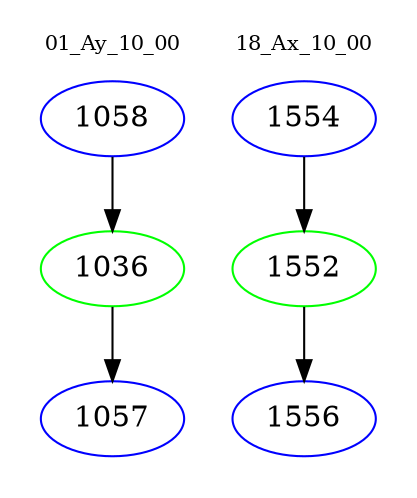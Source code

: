 digraph{
subgraph cluster_0 {
color = white
label = "01_Ay_10_00";
fontsize=10;
T0_1058 [label="1058", color="blue"]
T0_1058 -> T0_1036 [color="black"]
T0_1036 [label="1036", color="green"]
T0_1036 -> T0_1057 [color="black"]
T0_1057 [label="1057", color="blue"]
}
subgraph cluster_1 {
color = white
label = "18_Ax_10_00";
fontsize=10;
T1_1554 [label="1554", color="blue"]
T1_1554 -> T1_1552 [color="black"]
T1_1552 [label="1552", color="green"]
T1_1552 -> T1_1556 [color="black"]
T1_1556 [label="1556", color="blue"]
}
}
